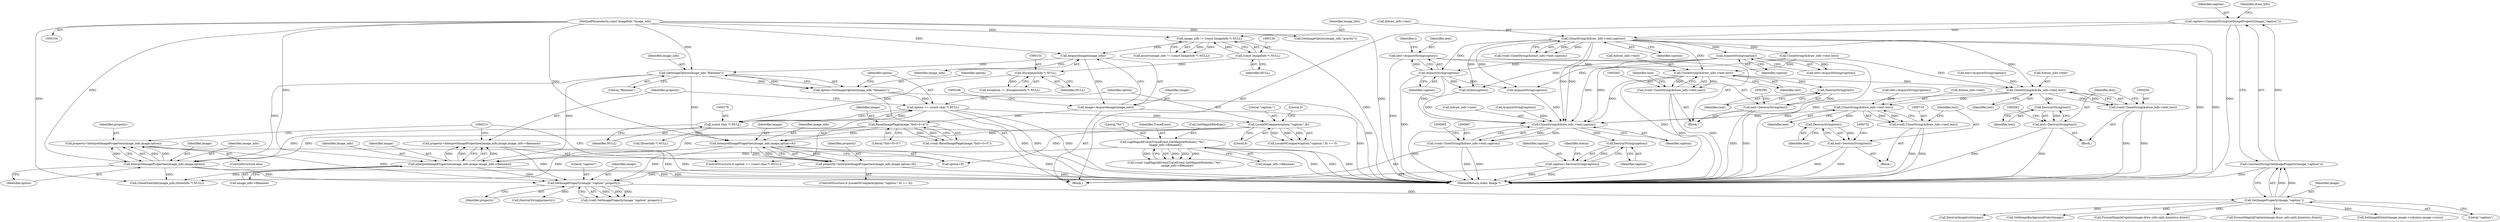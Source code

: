 digraph "0_ImageMagick_aeff00de228bc5a158c2a975ab47845d8a1db456@pointer" {
"1000368" [label="(Call,text=AcquireString(caption))"];
"1000370" [label="(Call,AcquireString(caption))"];
"1000279" [label="(Call,AcquireString(caption))"];
"1000237" [label="(Call,CloneString(&draw_info->text,caption))"];
"1000222" [label="(Call,caption=ConstantString(GetImageProperty(image,\"caption\")))"];
"1000224" [label="(Call,ConstantString(GetImageProperty(image,\"caption\")))"];
"1000225" [label="(Call,GetImageProperty(image,\"caption\"))"];
"1000214" [label="(Call,SetImageProperty(image,\"caption\",property))"];
"1000199" [label="(Call,InterpretImageProperties(image_info,image,option+8))"];
"1000172" [label="(Call,GetImageOption(image_info,\"filename\"))"];
"1000163" [label="(Call,AcquireImage(image_info))"];
"1000123" [label="(Call,image_info != (const ImageInfo *) NULL)"];
"1000105" [label="(MethodParameterIn,const ImageInfo *image_info)"];
"1000125" [label="(Call,(const ImageInfo *) NULL)"];
"1000167" [label="(Call,ResetImagePage(image,\"0x0+0+0\"))"];
"1000161" [label="(Call,image=AcquireImage(image_info))"];
"1000192" [label="(Call,LocaleNCompare(option,\"caption:\",8))"];
"1000176" [label="(Call,option == (const char *) NULL)"];
"1000170" [label="(Call,option=GetImageOption(image_info,\"filename\"))"];
"1000178" [label="(Call,(const char *) NULL)"];
"1000152" [label="(Call,(ExceptionInfo *) NULL)"];
"1000183" [label="(Call,InterpretImageProperties(image_info,image,image_info->filename))"];
"1000142" [label="(Call,LogMagickEvent(TraceEvent,GetMagickModule(),\"%s\",\n      image_info->filename))"];
"1000208" [label="(Call,InterpretImageProperties(image_info,image,option))"];
"1000181" [label="(Call,property=InterpretImageProperties(image_info,image,image_info->filename))"];
"1000206" [label="(Call,property=InterpretImageProperties(image_info,image,option))"];
"1000197" [label="(Call,property=InterpretImageProperties(image_info,image,option+8))"];
"1000384" [label="(Call,CloneString(&draw_info->text,text))"];
"1000382" [label="(Call,(void) CloneString(&draw_info->text,text))"];
"1000392" [label="(Call,DestroyString(text))"];
"1000390" [label="(Call,text=DestroyString(text))"];
"1000551" [label="(Call,CloneString(&draw_info->text,text))"];
"1000549" [label="(Call,(void) CloneString(&draw_info->text,text))"];
"1000559" [label="(Call,DestroyString(text))"];
"1000557" [label="(Call,text=DestroyString(text))"];
"1000720" [label="(Call,CloneString(&draw_info->text,text))"];
"1000718" [label="(Call,(void) CloneString(&draw_info->text,text))"];
"1000728" [label="(Call,DestroyString(text))"];
"1000726" [label="(Call,text=DestroyString(text))"];
"1000898" [label="(Call,CloneString(&draw_info->text,caption))"];
"1000896" [label="(Call,(void) CloneString(&draw_info->text,caption))"];
"1000985" [label="(Call,DestroyString(caption))"];
"1000983" [label="(Call,caption=DestroyString(caption))"];
"1000694" [label="(Block,)"];
"1000704" [label="(Call,text=AcquireString(caption))"];
"1000487" [label="(Call,DestroyImageList(image))"];
"1000718" [label="(Call,(void) CloneString(&draw_info->text,text))"];
"1000389" [label="(Identifier,text)"];
"1000211" [label="(Identifier,option)"];
"1000293" [label="(Call,CloneString(&draw_info->text,text))"];
"1000202" [label="(Call,option+8)"];
"1000216" [label="(Literal,\"caption\")"];
"1000208" [label="(Call,InterpretImageProperties(image_info,image,option))"];
"1000105" [label="(MethodParameterIn,const ImageInfo *image_info)"];
"1000392" [label="(Call,DestroyString(text))"];
"1000729" [label="(Identifier,text)"];
"1000556" [label="(Identifier,text)"];
"1000224" [label="(Call,ConstantString(GetImageProperty(image,\"caption\")))"];
"1000201" [label="(Identifier,image)"];
"1000167" [label="(Call,ResetImagePage(image,\"0x0+0+0\"))"];
"1000984" [label="(Identifier,caption)"];
"1000210" [label="(Identifier,image)"];
"1000986" [label="(Identifier,caption)"];
"1000522" [label="(Call,strlen(caption))"];
"1000371" [label="(Identifier,caption)"];
"1000390" [label="(Call,text=DestroyString(text))"];
"1000174" [label="(Literal,\"filename\")"];
"1000124" [label="(Identifier,image_info)"];
"1000209" [label="(Identifier,image_info)"];
"1000898" [label="(Call,CloneString(&draw_info->text,caption))"];
"1000107" [label="(Block,)"];
"1000551" [label="(Call,CloneString(&draw_info->text,text))"];
"1000177" [label="(Identifier,option)"];
"1000225" [label="(Call,GetImageProperty(image,\"caption\"))"];
"1000195" [label="(Literal,8)"];
"1000154" [label="(Identifier,NULL)"];
"1000193" [label="(Identifier,option)"];
"1000491" [label="(Call,SetImageBackgroundColor(image))"];
"1000142" [label="(Call,LogMagickEvent(TraceEvent,GetMagickModule(),\"%s\",\n      image_info->filename))"];
"1000369" [label="(Identifier,text)"];
"1000725" [label="(Identifier,text)"];
"1000534" [label="(Block,)"];
"1000721" [label="(Call,&draw_info->text)"];
"1000169" [label="(Literal,\"0x0+0+0\")"];
"1000559" [label="(Call,DestroyString(text))"];
"1000720" [label="(Call,CloneString(&draw_info->text,text))"];
"1000983" [label="(Call,caption=DestroyString(caption))"];
"1000374" [label="(Call,FormatMagickCaption(image,draw_info,split,&metrics,&text))"];
"1000235" [label="(Call,(void) CloneString(&draw_info->text,caption))"];
"1000368" [label="(Call,text=AcquireString(caption))"];
"1000212" [label="(Call,(void) SetImageProperty(image,\"caption\",property))"];
"1000172" [label="(Call,GetImageOption(image_info,\"filename\"))"];
"1000125" [label="(Call,(const ImageInfo *) NULL)"];
"1000283" [label="(Call,FormatMagickCaption(image,draw_info,split,&metrics,&text))"];
"1000173" [label="(Identifier,image_info)"];
"1000989" [label="(Identifier,status)"];
"1000206" [label="(Call,property=InterpretImageProperties(image_info,image,option))"];
"1000728" [label="(Call,DestroyString(text))"];
"1000226" [label="(Identifier,image)"];
"1000280" [label="(Identifier,caption)"];
"1000186" [label="(Call,image_info->filename)"];
"1000176" [label="(Call,option == (const char *) NULL)"];
"1000382" [label="(Call,(void) CloneString(&draw_info->text,text))"];
"1000370" [label="(Call,AcquireString(caption))"];
"1000123" [label="(Call,image_info != (const ImageInfo *) NULL)"];
"1000549" [label="(Call,(void) CloneString(&draw_info->text,text))"];
"1000184" [label="(Identifier,image_info)"];
"1000727" [label="(Identifier,text)"];
"1000205" [label="(ControlStructure,else)"];
"1000197" [label="(Call,property=InterpretImageProperties(image_info,image,option+8))"];
"1000726" [label="(Call,text=DestroyString(text))"];
"1000194" [label="(Literal,\"caption:\")"];
"1000899" [label="(Call,&draw_info->text)"];
"1000214" [label="(Call,SetImageProperty(image,\"caption\",property))"];
"1000385" [label="(Call,&draw_info->text)"];
"1000217" [label="(Identifier,property)"];
"1000183" [label="(Call,InterpretImageProperties(image_info,image,image_info->filename))"];
"1000232" [label="(Call,(DrawInfo *) NULL)"];
"1000552" [label="(Call,&draw_info->text)"];
"1001003" [label="(MethodReturn,static Image *)"];
"1000463" [label="(Call,SetImageExtent(image,image->columns,image->rows))"];
"1000165" [label="(Call,(void) ResetImagePage(image,\"0x0+0+0\"))"];
"1000985" [label="(Call,DestroyString(caption))"];
"1000537" [label="(Call,AcquireString(caption))"];
"1000162" [label="(Identifier,image)"];
"1000558" [label="(Identifier,text)"];
"1000171" [label="(Identifier,option)"];
"1000122" [label="(Call,assert(image_info != (const ImageInfo *) NULL))"];
"1000144" [label="(Call,GetMagickModule())"];
"1000237" [label="(Call,CloneString(&draw_info->text,caption))"];
"1000215" [label="(Identifier,image)"];
"1000242" [label="(Identifier,caption)"];
"1000150" [label="(Call,exception != (ExceptionInfo *) NULL)"];
"1000384" [label="(Call,CloneString(&draw_info->text,text))"];
"1000168" [label="(Identifier,image)"];
"1000222" [label="(Call,caption=ConstantString(GetImageProperty(image,\"caption\")))"];
"1000373" [label="(Identifier,i)"];
"1000560" [label="(Identifier,text)"];
"1000227" [label="(Literal,\"caption\")"];
"1000191" [label="(Call,LocaleNCompare(option,\"caption:\",8) == 0)"];
"1000190" [label="(ControlStructure,if (LocaleNCompare(option,\"caption:\",8) == 0))"];
"1000152" [label="(Call,(ExceptionInfo *) NULL)"];
"1000393" [label="(Identifier,text)"];
"1000164" [label="(Identifier,image_info)"];
"1000127" [label="(Identifier,NULL)"];
"1000535" [label="(Call,text=AcquireString(caption))"];
"1000140" [label="(Call,(void) LogMagickEvent(TraceEvent,GetMagickModule(),\"%s\",\n      image_info->filename))"];
"1000557" [label="(Call,text=DestroyString(text))"];
"1000145" [label="(Literal,\"%s\")"];
"1000199" [label="(Call,InterpretImageProperties(image_info,image,option+8))"];
"1000170" [label="(Call,option=GetImageOption(image_info,\"filename\"))"];
"1000175" [label="(ControlStructure,if (option == (const char *) NULL))"];
"1000200" [label="(Identifier,image_info)"];
"1000161" [label="(Call,image=AcquireImage(image_info))"];
"1000207" [label="(Identifier,property)"];
"1000163" [label="(Call,AcquireImage(image_info))"];
"1000245" [label="(Call,GetImageOption(image_info,\"gravity\"))"];
"1000706" [label="(Call,AcquireString(caption))"];
"1000230" [label="(Call,CloneDrawInfo(image_info,(DrawInfo *) NULL))"];
"1000364" [label="(Block,)"];
"1000143" [label="(Identifier,TraceEvent)"];
"1000180" [label="(Identifier,NULL)"];
"1000220" [label="(Call,DestroyString(property))"];
"1000185" [label="(Identifier,image)"];
"1000181" [label="(Call,property=InterpretImageProperties(image_info,image,image_info->filename))"];
"1000198" [label="(Identifier,property)"];
"1000391" [label="(Identifier,text)"];
"1000192" [label="(Call,LocaleNCompare(option,\"caption:\",8))"];
"1000196" [label="(Literal,0)"];
"1000223" [label="(Identifier,caption)"];
"1000178" [label="(Call,(const char *) NULL)"];
"1000903" [label="(Identifier,caption)"];
"1000238" [label="(Call,&draw_info->text)"];
"1000896" [label="(Call,(void) CloneString(&draw_info->text,caption))"];
"1000182" [label="(Identifier,property)"];
"1000279" [label="(Call,AcquireString(caption))"];
"1000146" [label="(Call,image_info->filename)"];
"1000277" [label="(Call,text=AcquireString(caption))"];
"1000229" [label="(Identifier,draw_info)"];
"1000368" -> "1000364"  [label="AST: "];
"1000368" -> "1000370"  [label="CFG: "];
"1000369" -> "1000368"  [label="AST: "];
"1000370" -> "1000368"  [label="AST: "];
"1000373" -> "1000368"  [label="CFG: "];
"1000368" -> "1001003"  [label="DDG: "];
"1000370" -> "1000368"  [label="DDG: "];
"1000368" -> "1000384"  [label="DDG: "];
"1000370" -> "1000371"  [label="CFG: "];
"1000371" -> "1000370"  [label="AST: "];
"1000370" -> "1001003"  [label="DDG: "];
"1000279" -> "1000370"  [label="DDG: "];
"1000237" -> "1000370"  [label="DDG: "];
"1000370" -> "1000522"  [label="DDG: "];
"1000370" -> "1000537"  [label="DDG: "];
"1000370" -> "1000898"  [label="DDG: "];
"1000279" -> "1000277"  [label="AST: "];
"1000279" -> "1000280"  [label="CFG: "];
"1000280" -> "1000279"  [label="AST: "];
"1000277" -> "1000279"  [label="CFG: "];
"1000279" -> "1001003"  [label="DDG: "];
"1000279" -> "1000277"  [label="DDG: "];
"1000237" -> "1000279"  [label="DDG: "];
"1000279" -> "1000522"  [label="DDG: "];
"1000279" -> "1000537"  [label="DDG: "];
"1000279" -> "1000898"  [label="DDG: "];
"1000237" -> "1000235"  [label="AST: "];
"1000237" -> "1000242"  [label="CFG: "];
"1000238" -> "1000237"  [label="AST: "];
"1000242" -> "1000237"  [label="AST: "];
"1000235" -> "1000237"  [label="CFG: "];
"1000237" -> "1001003"  [label="DDG: "];
"1000237" -> "1001003"  [label="DDG: "];
"1000237" -> "1000235"  [label="DDG: "];
"1000237" -> "1000235"  [label="DDG: "];
"1000222" -> "1000237"  [label="DDG: "];
"1000237" -> "1000293"  [label="DDG: "];
"1000237" -> "1000384"  [label="DDG: "];
"1000237" -> "1000522"  [label="DDG: "];
"1000237" -> "1000537"  [label="DDG: "];
"1000237" -> "1000551"  [label="DDG: "];
"1000237" -> "1000898"  [label="DDG: "];
"1000237" -> "1000898"  [label="DDG: "];
"1000222" -> "1000107"  [label="AST: "];
"1000222" -> "1000224"  [label="CFG: "];
"1000223" -> "1000222"  [label="AST: "];
"1000224" -> "1000222"  [label="AST: "];
"1000229" -> "1000222"  [label="CFG: "];
"1000222" -> "1001003"  [label="DDG: "];
"1000224" -> "1000222"  [label="DDG: "];
"1000224" -> "1000225"  [label="CFG: "];
"1000225" -> "1000224"  [label="AST: "];
"1000224" -> "1001003"  [label="DDG: "];
"1000225" -> "1000224"  [label="DDG: "];
"1000225" -> "1000224"  [label="DDG: "];
"1000225" -> "1000227"  [label="CFG: "];
"1000226" -> "1000225"  [label="AST: "];
"1000227" -> "1000225"  [label="AST: "];
"1000214" -> "1000225"  [label="DDG: "];
"1000225" -> "1000283"  [label="DDG: "];
"1000225" -> "1000374"  [label="DDG: "];
"1000225" -> "1000463"  [label="DDG: "];
"1000225" -> "1000487"  [label="DDG: "];
"1000225" -> "1000491"  [label="DDG: "];
"1000214" -> "1000212"  [label="AST: "];
"1000214" -> "1000217"  [label="CFG: "];
"1000215" -> "1000214"  [label="AST: "];
"1000216" -> "1000214"  [label="AST: "];
"1000217" -> "1000214"  [label="AST: "];
"1000212" -> "1000214"  [label="CFG: "];
"1000214" -> "1000212"  [label="DDG: "];
"1000214" -> "1000212"  [label="DDG: "];
"1000214" -> "1000212"  [label="DDG: "];
"1000199" -> "1000214"  [label="DDG: "];
"1000183" -> "1000214"  [label="DDG: "];
"1000208" -> "1000214"  [label="DDG: "];
"1000181" -> "1000214"  [label="DDG: "];
"1000206" -> "1000214"  [label="DDG: "];
"1000197" -> "1000214"  [label="DDG: "];
"1000214" -> "1000220"  [label="DDG: "];
"1000199" -> "1000197"  [label="AST: "];
"1000199" -> "1000202"  [label="CFG: "];
"1000200" -> "1000199"  [label="AST: "];
"1000201" -> "1000199"  [label="AST: "];
"1000202" -> "1000199"  [label="AST: "];
"1000197" -> "1000199"  [label="CFG: "];
"1000199" -> "1001003"  [label="DDG: "];
"1000199" -> "1000197"  [label="DDG: "];
"1000199" -> "1000197"  [label="DDG: "];
"1000199" -> "1000197"  [label="DDG: "];
"1000172" -> "1000199"  [label="DDG: "];
"1000105" -> "1000199"  [label="DDG: "];
"1000167" -> "1000199"  [label="DDG: "];
"1000192" -> "1000199"  [label="DDG: "];
"1000199" -> "1000230"  [label="DDG: "];
"1000172" -> "1000170"  [label="AST: "];
"1000172" -> "1000174"  [label="CFG: "];
"1000173" -> "1000172"  [label="AST: "];
"1000174" -> "1000172"  [label="AST: "];
"1000170" -> "1000172"  [label="CFG: "];
"1000172" -> "1000170"  [label="DDG: "];
"1000172" -> "1000170"  [label="DDG: "];
"1000163" -> "1000172"  [label="DDG: "];
"1000105" -> "1000172"  [label="DDG: "];
"1000172" -> "1000183"  [label="DDG: "];
"1000172" -> "1000208"  [label="DDG: "];
"1000163" -> "1000161"  [label="AST: "];
"1000163" -> "1000164"  [label="CFG: "];
"1000164" -> "1000163"  [label="AST: "];
"1000161" -> "1000163"  [label="CFG: "];
"1000163" -> "1000161"  [label="DDG: "];
"1000123" -> "1000163"  [label="DDG: "];
"1000105" -> "1000163"  [label="DDG: "];
"1000123" -> "1000122"  [label="AST: "];
"1000123" -> "1000125"  [label="CFG: "];
"1000124" -> "1000123"  [label="AST: "];
"1000125" -> "1000123"  [label="AST: "];
"1000122" -> "1000123"  [label="CFG: "];
"1000123" -> "1001003"  [label="DDG: "];
"1000123" -> "1000122"  [label="DDG: "];
"1000123" -> "1000122"  [label="DDG: "];
"1000105" -> "1000123"  [label="DDG: "];
"1000125" -> "1000123"  [label="DDG: "];
"1000105" -> "1000104"  [label="AST: "];
"1000105" -> "1001003"  [label="DDG: "];
"1000105" -> "1000183"  [label="DDG: "];
"1000105" -> "1000208"  [label="DDG: "];
"1000105" -> "1000230"  [label="DDG: "];
"1000105" -> "1000245"  [label="DDG: "];
"1000125" -> "1000127"  [label="CFG: "];
"1000126" -> "1000125"  [label="AST: "];
"1000127" -> "1000125"  [label="AST: "];
"1000125" -> "1000152"  [label="DDG: "];
"1000167" -> "1000165"  [label="AST: "];
"1000167" -> "1000169"  [label="CFG: "];
"1000168" -> "1000167"  [label="AST: "];
"1000169" -> "1000167"  [label="AST: "];
"1000165" -> "1000167"  [label="CFG: "];
"1000167" -> "1000165"  [label="DDG: "];
"1000167" -> "1000165"  [label="DDG: "];
"1000161" -> "1000167"  [label="DDG: "];
"1000167" -> "1000183"  [label="DDG: "];
"1000167" -> "1000208"  [label="DDG: "];
"1000161" -> "1000107"  [label="AST: "];
"1000162" -> "1000161"  [label="AST: "];
"1000166" -> "1000161"  [label="CFG: "];
"1000161" -> "1001003"  [label="DDG: "];
"1000192" -> "1000191"  [label="AST: "];
"1000192" -> "1000195"  [label="CFG: "];
"1000193" -> "1000192"  [label="AST: "];
"1000194" -> "1000192"  [label="AST: "];
"1000195" -> "1000192"  [label="AST: "];
"1000196" -> "1000192"  [label="CFG: "];
"1000192" -> "1000191"  [label="DDG: "];
"1000192" -> "1000191"  [label="DDG: "];
"1000192" -> "1000191"  [label="DDG: "];
"1000176" -> "1000192"  [label="DDG: "];
"1000192" -> "1000202"  [label="DDG: "];
"1000192" -> "1000208"  [label="DDG: "];
"1000176" -> "1000175"  [label="AST: "];
"1000176" -> "1000178"  [label="CFG: "];
"1000177" -> "1000176"  [label="AST: "];
"1000178" -> "1000176"  [label="AST: "];
"1000182" -> "1000176"  [label="CFG: "];
"1000193" -> "1000176"  [label="CFG: "];
"1000176" -> "1001003"  [label="DDG: "];
"1000176" -> "1001003"  [label="DDG: "];
"1000176" -> "1001003"  [label="DDG: "];
"1000170" -> "1000176"  [label="DDG: "];
"1000178" -> "1000176"  [label="DDG: "];
"1000170" -> "1000107"  [label="AST: "];
"1000171" -> "1000170"  [label="AST: "];
"1000177" -> "1000170"  [label="CFG: "];
"1000170" -> "1001003"  [label="DDG: "];
"1000178" -> "1000180"  [label="CFG: "];
"1000179" -> "1000178"  [label="AST: "];
"1000180" -> "1000178"  [label="AST: "];
"1000152" -> "1000178"  [label="DDG: "];
"1000178" -> "1000232"  [label="DDG: "];
"1000152" -> "1000150"  [label="AST: "];
"1000152" -> "1000154"  [label="CFG: "];
"1000153" -> "1000152"  [label="AST: "];
"1000154" -> "1000152"  [label="AST: "];
"1000150" -> "1000152"  [label="CFG: "];
"1000152" -> "1000150"  [label="DDG: "];
"1000183" -> "1000181"  [label="AST: "];
"1000183" -> "1000186"  [label="CFG: "];
"1000184" -> "1000183"  [label="AST: "];
"1000185" -> "1000183"  [label="AST: "];
"1000186" -> "1000183"  [label="AST: "];
"1000181" -> "1000183"  [label="CFG: "];
"1000183" -> "1001003"  [label="DDG: "];
"1000183" -> "1000181"  [label="DDG: "];
"1000183" -> "1000181"  [label="DDG: "];
"1000183" -> "1000181"  [label="DDG: "];
"1000142" -> "1000183"  [label="DDG: "];
"1000183" -> "1000230"  [label="DDG: "];
"1000142" -> "1000140"  [label="AST: "];
"1000142" -> "1000146"  [label="CFG: "];
"1000143" -> "1000142"  [label="AST: "];
"1000144" -> "1000142"  [label="AST: "];
"1000145" -> "1000142"  [label="AST: "];
"1000146" -> "1000142"  [label="AST: "];
"1000140" -> "1000142"  [label="CFG: "];
"1000142" -> "1001003"  [label="DDG: "];
"1000142" -> "1001003"  [label="DDG: "];
"1000142" -> "1001003"  [label="DDG: "];
"1000142" -> "1000140"  [label="DDG: "];
"1000142" -> "1000140"  [label="DDG: "];
"1000142" -> "1000140"  [label="DDG: "];
"1000142" -> "1000140"  [label="DDG: "];
"1000208" -> "1000206"  [label="AST: "];
"1000208" -> "1000211"  [label="CFG: "];
"1000209" -> "1000208"  [label="AST: "];
"1000210" -> "1000208"  [label="AST: "];
"1000211" -> "1000208"  [label="AST: "];
"1000206" -> "1000208"  [label="CFG: "];
"1000208" -> "1001003"  [label="DDG: "];
"1000208" -> "1000206"  [label="DDG: "];
"1000208" -> "1000206"  [label="DDG: "];
"1000208" -> "1000206"  [label="DDG: "];
"1000208" -> "1000230"  [label="DDG: "];
"1000181" -> "1000175"  [label="AST: "];
"1000182" -> "1000181"  [label="AST: "];
"1000213" -> "1000181"  [label="CFG: "];
"1000181" -> "1001003"  [label="DDG: "];
"1000206" -> "1000205"  [label="AST: "];
"1000207" -> "1000206"  [label="AST: "];
"1000213" -> "1000206"  [label="CFG: "];
"1000206" -> "1001003"  [label="DDG: "];
"1000197" -> "1000190"  [label="AST: "];
"1000198" -> "1000197"  [label="AST: "];
"1000213" -> "1000197"  [label="CFG: "];
"1000197" -> "1001003"  [label="DDG: "];
"1000384" -> "1000382"  [label="AST: "];
"1000384" -> "1000389"  [label="CFG: "];
"1000385" -> "1000384"  [label="AST: "];
"1000389" -> "1000384"  [label="AST: "];
"1000382" -> "1000384"  [label="CFG: "];
"1000384" -> "1001003"  [label="DDG: "];
"1000384" -> "1000382"  [label="DDG: "];
"1000384" -> "1000382"  [label="DDG: "];
"1000293" -> "1000384"  [label="DDG: "];
"1000384" -> "1000392"  [label="DDG: "];
"1000384" -> "1000551"  [label="DDG: "];
"1000384" -> "1000898"  [label="DDG: "];
"1000382" -> "1000364"  [label="AST: "];
"1000383" -> "1000382"  [label="AST: "];
"1000391" -> "1000382"  [label="CFG: "];
"1000382" -> "1001003"  [label="DDG: "];
"1000382" -> "1001003"  [label="DDG: "];
"1000392" -> "1000390"  [label="AST: "];
"1000392" -> "1000393"  [label="CFG: "];
"1000393" -> "1000392"  [label="AST: "];
"1000390" -> "1000392"  [label="CFG: "];
"1000392" -> "1000390"  [label="DDG: "];
"1000390" -> "1000364"  [label="AST: "];
"1000391" -> "1000390"  [label="AST: "];
"1000395" -> "1000390"  [label="CFG: "];
"1000390" -> "1001003"  [label="DDG: "];
"1000390" -> "1001003"  [label="DDG: "];
"1000551" -> "1000549"  [label="AST: "];
"1000551" -> "1000556"  [label="CFG: "];
"1000552" -> "1000551"  [label="AST: "];
"1000556" -> "1000551"  [label="AST: "];
"1000549" -> "1000551"  [label="CFG: "];
"1000551" -> "1000549"  [label="DDG: "];
"1000551" -> "1000549"  [label="DDG: "];
"1000293" -> "1000551"  [label="DDG: "];
"1000535" -> "1000551"  [label="DDG: "];
"1000551" -> "1000559"  [label="DDG: "];
"1000551" -> "1000720"  [label="DDG: "];
"1000551" -> "1000898"  [label="DDG: "];
"1000549" -> "1000534"  [label="AST: "];
"1000550" -> "1000549"  [label="AST: "];
"1000558" -> "1000549"  [label="CFG: "];
"1000549" -> "1001003"  [label="DDG: "];
"1000549" -> "1001003"  [label="DDG: "];
"1000559" -> "1000557"  [label="AST: "];
"1000559" -> "1000560"  [label="CFG: "];
"1000560" -> "1000559"  [label="AST: "];
"1000557" -> "1000559"  [label="CFG: "];
"1000559" -> "1000557"  [label="DDG: "];
"1000557" -> "1000534"  [label="AST: "];
"1000558" -> "1000557"  [label="AST: "];
"1000562" -> "1000557"  [label="CFG: "];
"1000557" -> "1001003"  [label="DDG: "];
"1000557" -> "1001003"  [label="DDG: "];
"1000720" -> "1000718"  [label="AST: "];
"1000720" -> "1000725"  [label="CFG: "];
"1000721" -> "1000720"  [label="AST: "];
"1000725" -> "1000720"  [label="AST: "];
"1000718" -> "1000720"  [label="CFG: "];
"1000720" -> "1000718"  [label="DDG: "];
"1000720" -> "1000718"  [label="DDG: "];
"1000704" -> "1000720"  [label="DDG: "];
"1000720" -> "1000728"  [label="DDG: "];
"1000720" -> "1000898"  [label="DDG: "];
"1000718" -> "1000694"  [label="AST: "];
"1000719" -> "1000718"  [label="AST: "];
"1000727" -> "1000718"  [label="CFG: "];
"1000718" -> "1001003"  [label="DDG: "];
"1000718" -> "1001003"  [label="DDG: "];
"1000728" -> "1000726"  [label="AST: "];
"1000728" -> "1000729"  [label="CFG: "];
"1000729" -> "1000728"  [label="AST: "];
"1000726" -> "1000728"  [label="CFG: "];
"1000728" -> "1000726"  [label="DDG: "];
"1000726" -> "1000694"  [label="AST: "];
"1000727" -> "1000726"  [label="AST: "];
"1000731" -> "1000726"  [label="CFG: "];
"1000726" -> "1001003"  [label="DDG: "];
"1000726" -> "1001003"  [label="DDG: "];
"1000898" -> "1000896"  [label="AST: "];
"1000898" -> "1000903"  [label="CFG: "];
"1000899" -> "1000898"  [label="AST: "];
"1000903" -> "1000898"  [label="AST: "];
"1000896" -> "1000898"  [label="CFG: "];
"1000898" -> "1001003"  [label="DDG: "];
"1000898" -> "1000896"  [label="DDG: "];
"1000898" -> "1000896"  [label="DDG: "];
"1000293" -> "1000898"  [label="DDG: "];
"1000522" -> "1000898"  [label="DDG: "];
"1000706" -> "1000898"  [label="DDG: "];
"1000537" -> "1000898"  [label="DDG: "];
"1000898" -> "1000985"  [label="DDG: "];
"1000896" -> "1000107"  [label="AST: "];
"1000897" -> "1000896"  [label="AST: "];
"1000905" -> "1000896"  [label="CFG: "];
"1000896" -> "1001003"  [label="DDG: "];
"1000896" -> "1001003"  [label="DDG: "];
"1000985" -> "1000983"  [label="AST: "];
"1000985" -> "1000986"  [label="CFG: "];
"1000986" -> "1000985"  [label="AST: "];
"1000983" -> "1000985"  [label="CFG: "];
"1000985" -> "1000983"  [label="DDG: "];
"1000983" -> "1000107"  [label="AST: "];
"1000984" -> "1000983"  [label="AST: "];
"1000989" -> "1000983"  [label="CFG: "];
"1000983" -> "1001003"  [label="DDG: "];
"1000983" -> "1001003"  [label="DDG: "];
}

